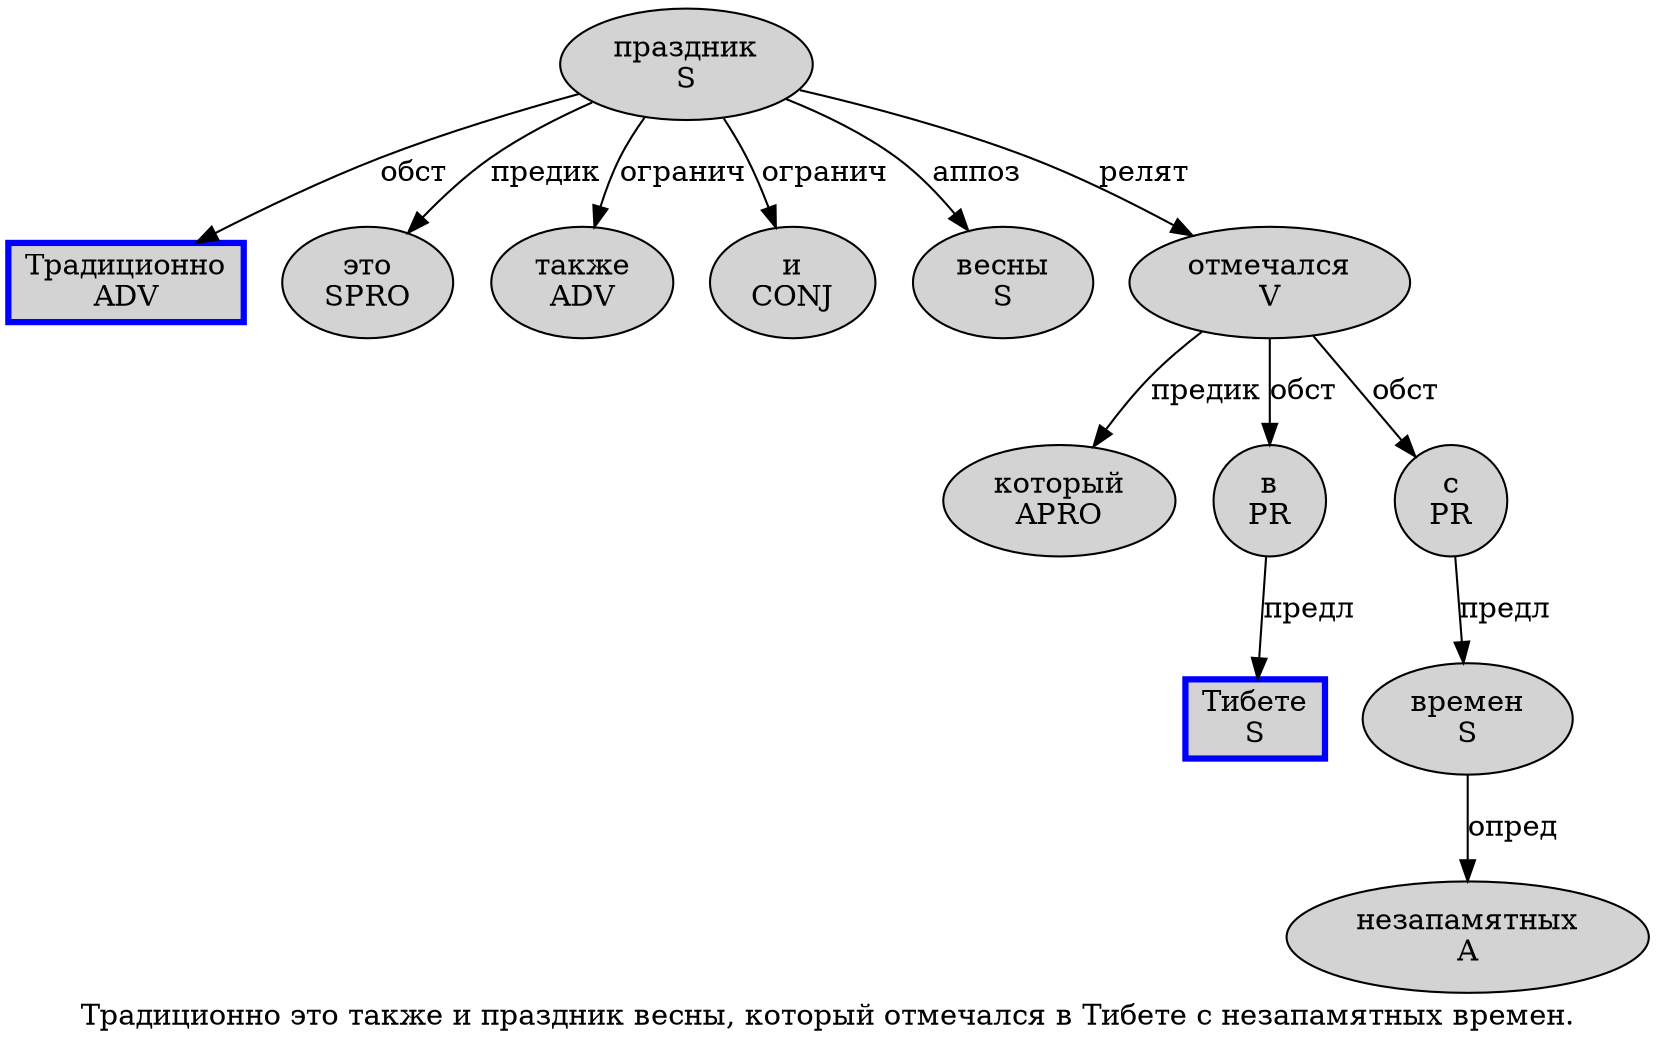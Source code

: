 digraph SENTENCE_1328 {
	graph [label="Традиционно это также и праздник весны, который отмечался в Тибете с незапамятных времен."]
	node [style=filled]
		0 [label="Традиционно
ADV" color=blue fillcolor=lightgray penwidth=3 shape=box]
		1 [label="это
SPRO" color="" fillcolor=lightgray penwidth=1 shape=ellipse]
		2 [label="также
ADV" color="" fillcolor=lightgray penwidth=1 shape=ellipse]
		3 [label="и
CONJ" color="" fillcolor=lightgray penwidth=1 shape=ellipse]
		4 [label="праздник
S" color="" fillcolor=lightgray penwidth=1 shape=ellipse]
		5 [label="весны
S" color="" fillcolor=lightgray penwidth=1 shape=ellipse]
		7 [label="который
APRO" color="" fillcolor=lightgray penwidth=1 shape=ellipse]
		8 [label="отмечался
V" color="" fillcolor=lightgray penwidth=1 shape=ellipse]
		9 [label="в
PR" color="" fillcolor=lightgray penwidth=1 shape=ellipse]
		10 [label="Тибете
S" color=blue fillcolor=lightgray penwidth=3 shape=box]
		11 [label="с
PR" color="" fillcolor=lightgray penwidth=1 shape=ellipse]
		12 [label="незапамятных
A" color="" fillcolor=lightgray penwidth=1 shape=ellipse]
		13 [label="времен
S" color="" fillcolor=lightgray penwidth=1 shape=ellipse]
			13 -> 12 [label="опред"]
			4 -> 0 [label="обст"]
			4 -> 1 [label="предик"]
			4 -> 2 [label="огранич"]
			4 -> 3 [label="огранич"]
			4 -> 5 [label="аппоз"]
			4 -> 8 [label="релят"]
			11 -> 13 [label="предл"]
			8 -> 7 [label="предик"]
			8 -> 9 [label="обст"]
			8 -> 11 [label="обст"]
			9 -> 10 [label="предл"]
}